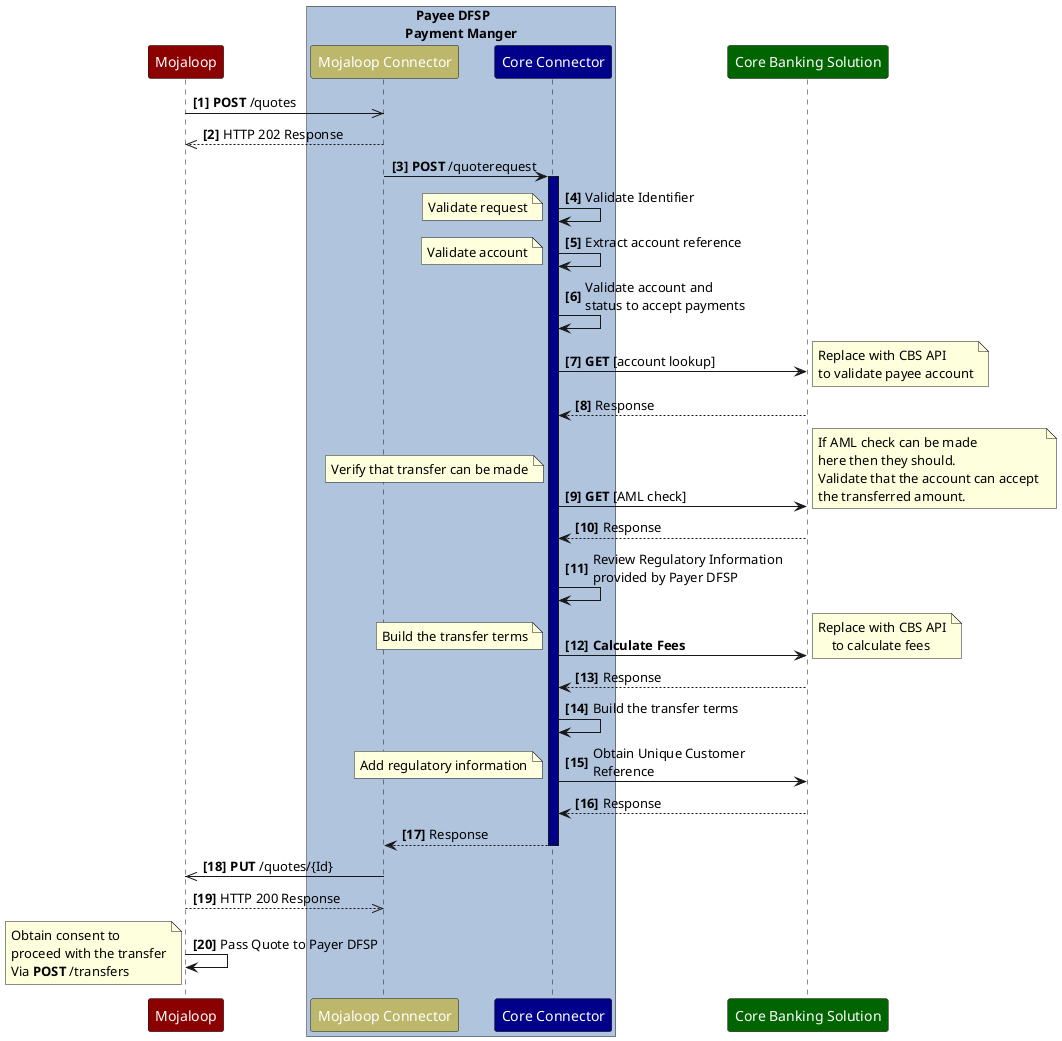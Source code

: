 @startuml PayeeDFSPIdealPatternAgreement
/'*****
--------------
******'/

' declare title
' title PayeeDFSPIdealPatternAgreement
' declare actors
skinparam participant {
  FontColor white
}
participant "Mojaloop" as Switch #DarkRed
box "   Payee DFSP\nPayment Manger" #LightSteelBlue
  participant "Mojaloop Connector" as MC #DarkKhaki
  participant "Core Connector" as CC  #DarkBlue
end box
participant "Core Banking Solution" as CBS #DarkGreen

autonumber 1 1 "<b>[0]"


Switch->>MC: **POST** /quotes
MC-->>Switch: HTTP 202 Response
MC->CC: **POST** /quoterequest
activate CC #DarkBlue
CC->CC: Validate Identifier
note left
 Validate request
end note
    CC->CC: Extract account reference
note left
 Validate account
end note
    CC->CC: Validate account and \nstatus to accept payments
    CC->CBS: **GET** [account lookup]
    note right 
    Replace with CBS API
    to validate payee account
    end note
    CBS-->CC: Response
    CC->CBS: **GET** [AML check]
note left
 Verify that transfer can be made
end note
    note right 
    If AML check can be made 
    here then they should.
    Validate that the account can accept 
    the transferred amount.   
    end note
    CBS-->CC: Response
    CC->CC: Review Regulatory Information \nprovided by Payer DFSP
    CC->CBS: **Calculate Fees**
note left
 Build the transfer terms
end note
    note right 
    Replace with CBS API
        to calculate fees
    end note
    CBS-->CC: Response
    CC->CC: Build the transfer terms
    CC->CBS: Obtain Unique Customer \nReference
note left
 Add regulatory information
end note
    CBS-->CC: Response

CC-->MC: Response
deactivate CC
MC->>Switch: **PUT** /quotes/{Id} 
Switch-->>MC: HTTP 200 Response

Switch->Switch: Pass Quote to Payer DFSP
note left
Obtain consent to 
proceed with the transfer
Via **POST** /transfers
end note

@enduml